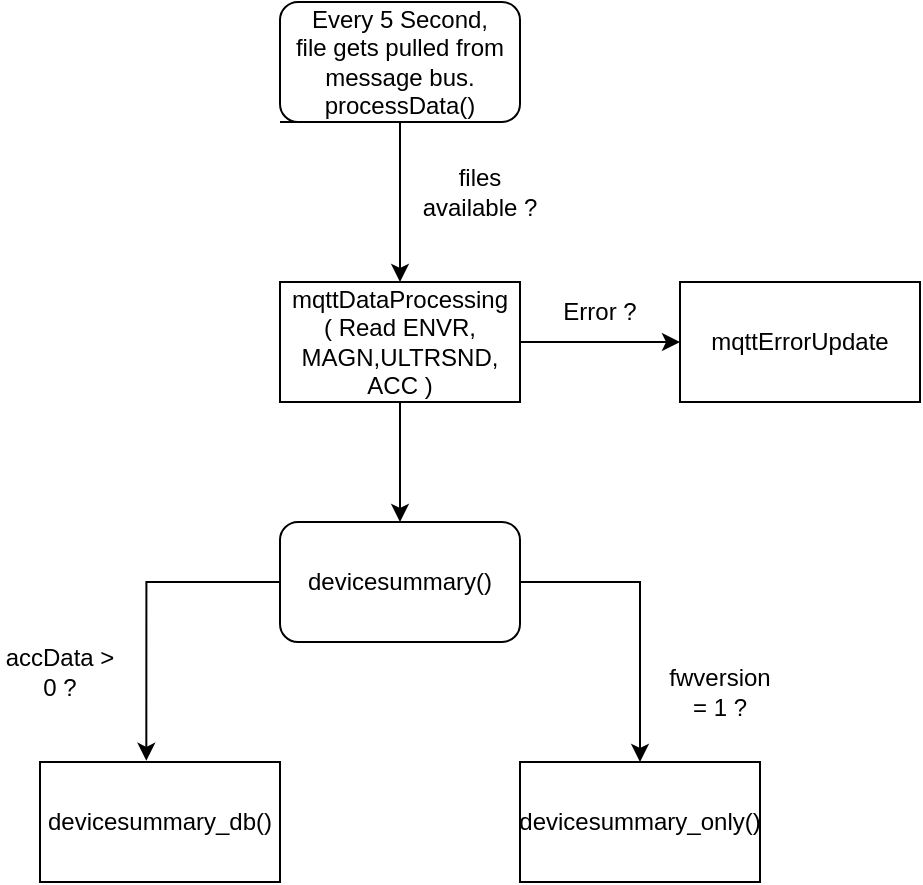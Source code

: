 <mxfile version="21.3.2" type="github">
  <diagram name="Page-1" id="KIgTXmxvYa88H6oYjYoF">
    <mxGraphModel dx="1050" dy="573" grid="1" gridSize="9" guides="1" tooltips="1" connect="1" arrows="1" fold="1" page="1" pageScale="1" pageWidth="850" pageHeight="1100" math="0" shadow="0">
      <root>
        <mxCell id="0" />
        <mxCell id="1" parent="0" />
        <mxCell id="mgdiacqMukvmcEIJ_Lel-4" style="edgeStyle=orthogonalEdgeStyle;rounded=0;orthogonalLoop=1;jettySize=auto;html=1;exitX=0;exitY=1;exitDx=0;exitDy=0;" edge="1" parent="1" source="mgdiacqMukvmcEIJ_Lel-1" target="mgdiacqMukvmcEIJ_Lel-2">
          <mxGeometry relative="1" as="geometry">
            <Array as="points">
              <mxPoint x="420" y="60" />
            </Array>
          </mxGeometry>
        </mxCell>
        <mxCell id="mgdiacqMukvmcEIJ_Lel-1" value="Every 5 Second,&lt;br&gt;file gets pulled from message bus.&lt;br&gt;processData()" style="rounded=1;whiteSpace=wrap;html=1;" vertex="1" parent="1">
          <mxGeometry x="360" width="120" height="60" as="geometry" />
        </mxCell>
        <mxCell id="mgdiacqMukvmcEIJ_Lel-8" style="edgeStyle=orthogonalEdgeStyle;rounded=0;orthogonalLoop=1;jettySize=auto;html=1;exitX=1;exitY=0.5;exitDx=0;exitDy=0;entryX=0;entryY=0.5;entryDx=0;entryDy=0;" edge="1" parent="1" source="mgdiacqMukvmcEIJ_Lel-2" target="mgdiacqMukvmcEIJ_Lel-3">
          <mxGeometry relative="1" as="geometry" />
        </mxCell>
        <mxCell id="mgdiacqMukvmcEIJ_Lel-11" style="edgeStyle=orthogonalEdgeStyle;rounded=0;orthogonalLoop=1;jettySize=auto;html=1;exitX=0.5;exitY=1;exitDx=0;exitDy=0;entryX=0.5;entryY=0;entryDx=0;entryDy=0;" edge="1" parent="1" source="mgdiacqMukvmcEIJ_Lel-2" target="mgdiacqMukvmcEIJ_Lel-10">
          <mxGeometry relative="1" as="geometry" />
        </mxCell>
        <mxCell id="mgdiacqMukvmcEIJ_Lel-2" value="mqttDataProcessing&lt;br&gt;( Read ENVR, MAGN,ULTRSND,&lt;br&gt;ACC )" style="rounded=0;whiteSpace=wrap;html=1;" vertex="1" parent="1">
          <mxGeometry x="360" y="140" width="120" height="60" as="geometry" />
        </mxCell>
        <mxCell id="mgdiacqMukvmcEIJ_Lel-3" value="mqttErrorUpdate" style="rounded=0;whiteSpace=wrap;html=1;" vertex="1" parent="1">
          <mxGeometry x="560" y="140" width="120" height="60" as="geometry" />
        </mxCell>
        <mxCell id="mgdiacqMukvmcEIJ_Lel-6" value="files available ?" style="text;html=1;strokeColor=none;fillColor=none;align=center;verticalAlign=middle;whiteSpace=wrap;rounded=0;" vertex="1" parent="1">
          <mxGeometry x="430" y="80" width="60" height="30" as="geometry" />
        </mxCell>
        <mxCell id="mgdiacqMukvmcEIJ_Lel-9" value="Error ?" style="text;html=1;strokeColor=none;fillColor=none;align=center;verticalAlign=middle;whiteSpace=wrap;rounded=0;" vertex="1" parent="1">
          <mxGeometry x="490" y="140" width="60" height="30" as="geometry" />
        </mxCell>
        <mxCell id="mgdiacqMukvmcEIJ_Lel-16" style="edgeStyle=orthogonalEdgeStyle;rounded=0;orthogonalLoop=1;jettySize=auto;html=1;exitX=0;exitY=0.5;exitDx=0;exitDy=0;entryX=0.443;entryY=-0.01;entryDx=0;entryDy=0;entryPerimeter=0;" edge="1" parent="1" source="mgdiacqMukvmcEIJ_Lel-10" target="mgdiacqMukvmcEIJ_Lel-14">
          <mxGeometry relative="1" as="geometry" />
        </mxCell>
        <mxCell id="mgdiacqMukvmcEIJ_Lel-17" style="edgeStyle=orthogonalEdgeStyle;rounded=0;orthogonalLoop=1;jettySize=auto;html=1;exitX=1;exitY=0.5;exitDx=0;exitDy=0;entryX=0.5;entryY=0;entryDx=0;entryDy=0;" edge="1" parent="1" source="mgdiacqMukvmcEIJ_Lel-10" target="mgdiacqMukvmcEIJ_Lel-15">
          <mxGeometry relative="1" as="geometry" />
        </mxCell>
        <mxCell id="mgdiacqMukvmcEIJ_Lel-10" value="devicesummary()" style="rounded=1;whiteSpace=wrap;html=1;" vertex="1" parent="1">
          <mxGeometry x="360" y="260" width="120" height="60" as="geometry" />
        </mxCell>
        <mxCell id="mgdiacqMukvmcEIJ_Lel-14" value="devicesummary_db()" style="rounded=0;whiteSpace=wrap;html=1;" vertex="1" parent="1">
          <mxGeometry x="240" y="380" width="120" height="60" as="geometry" />
        </mxCell>
        <mxCell id="mgdiacqMukvmcEIJ_Lel-15" value="devicesummary_only()" style="rounded=0;whiteSpace=wrap;html=1;" vertex="1" parent="1">
          <mxGeometry x="480" y="380" width="120" height="60" as="geometry" />
        </mxCell>
        <mxCell id="mgdiacqMukvmcEIJ_Lel-20" value="fwversion = 1 ?" style="text;html=1;strokeColor=none;fillColor=none;align=center;verticalAlign=middle;whiteSpace=wrap;rounded=0;imageWidth=30;" vertex="1" parent="1">
          <mxGeometry x="550" y="330" width="60" height="30" as="geometry" />
        </mxCell>
        <mxCell id="mgdiacqMukvmcEIJ_Lel-22" value="accData &amp;gt; 0 ?" style="text;html=1;strokeColor=none;fillColor=none;align=center;verticalAlign=middle;whiteSpace=wrap;rounded=0;" vertex="1" parent="1">
          <mxGeometry x="220" y="320" width="60" height="30" as="geometry" />
        </mxCell>
      </root>
    </mxGraphModel>
  </diagram>
</mxfile>
